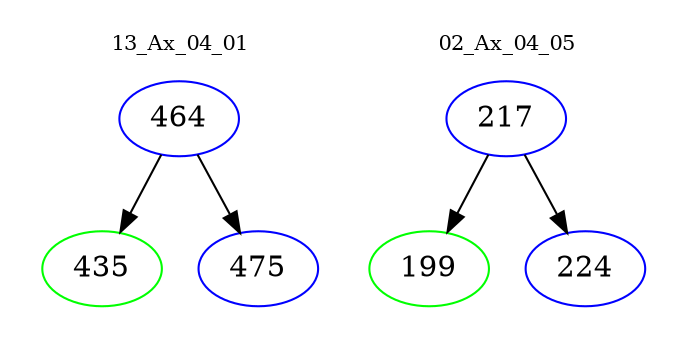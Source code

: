 digraph{
subgraph cluster_0 {
color = white
label = "13_Ax_04_01";
fontsize=10;
T0_464 [label="464", color="blue"]
T0_464 -> T0_435 [color="black"]
T0_435 [label="435", color="green"]
T0_464 -> T0_475 [color="black"]
T0_475 [label="475", color="blue"]
}
subgraph cluster_1 {
color = white
label = "02_Ax_04_05";
fontsize=10;
T1_217 [label="217", color="blue"]
T1_217 -> T1_199 [color="black"]
T1_199 [label="199", color="green"]
T1_217 -> T1_224 [color="black"]
T1_224 [label="224", color="blue"]
}
}
